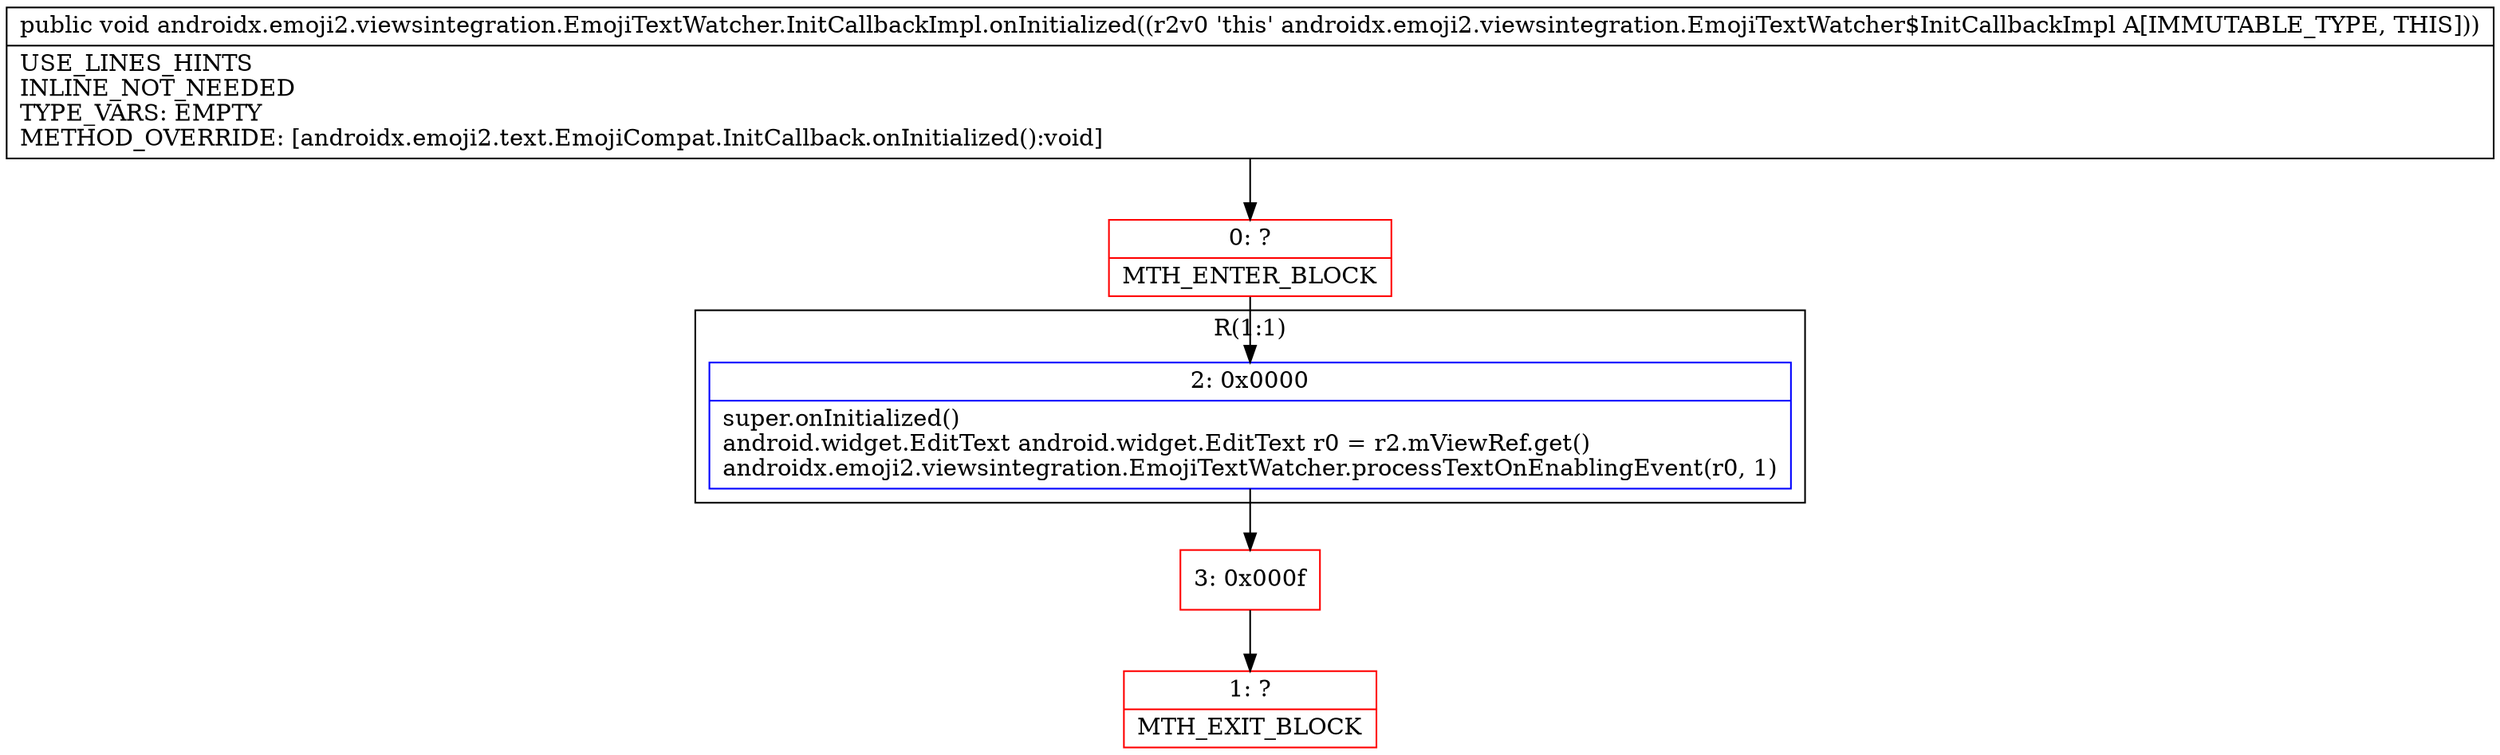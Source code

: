 digraph "CFG forandroidx.emoji2.viewsintegration.EmojiTextWatcher.InitCallbackImpl.onInitialized()V" {
subgraph cluster_Region_1990358184 {
label = "R(1:1)";
node [shape=record,color=blue];
Node_2 [shape=record,label="{2\:\ 0x0000|super.onInitialized()\landroid.widget.EditText android.widget.EditText r0 = r2.mViewRef.get()\landroidx.emoji2.viewsintegration.EmojiTextWatcher.processTextOnEnablingEvent(r0, 1)\l}"];
}
Node_0 [shape=record,color=red,label="{0\:\ ?|MTH_ENTER_BLOCK\l}"];
Node_3 [shape=record,color=red,label="{3\:\ 0x000f}"];
Node_1 [shape=record,color=red,label="{1\:\ ?|MTH_EXIT_BLOCK\l}"];
MethodNode[shape=record,label="{public void androidx.emoji2.viewsintegration.EmojiTextWatcher.InitCallbackImpl.onInitialized((r2v0 'this' androidx.emoji2.viewsintegration.EmojiTextWatcher$InitCallbackImpl A[IMMUTABLE_TYPE, THIS]))  | USE_LINES_HINTS\lINLINE_NOT_NEEDED\lTYPE_VARS: EMPTY\lMETHOD_OVERRIDE: [androidx.emoji2.text.EmojiCompat.InitCallback.onInitialized():void]\l}"];
MethodNode -> Node_0;Node_2 -> Node_3;
Node_0 -> Node_2;
Node_3 -> Node_1;
}

